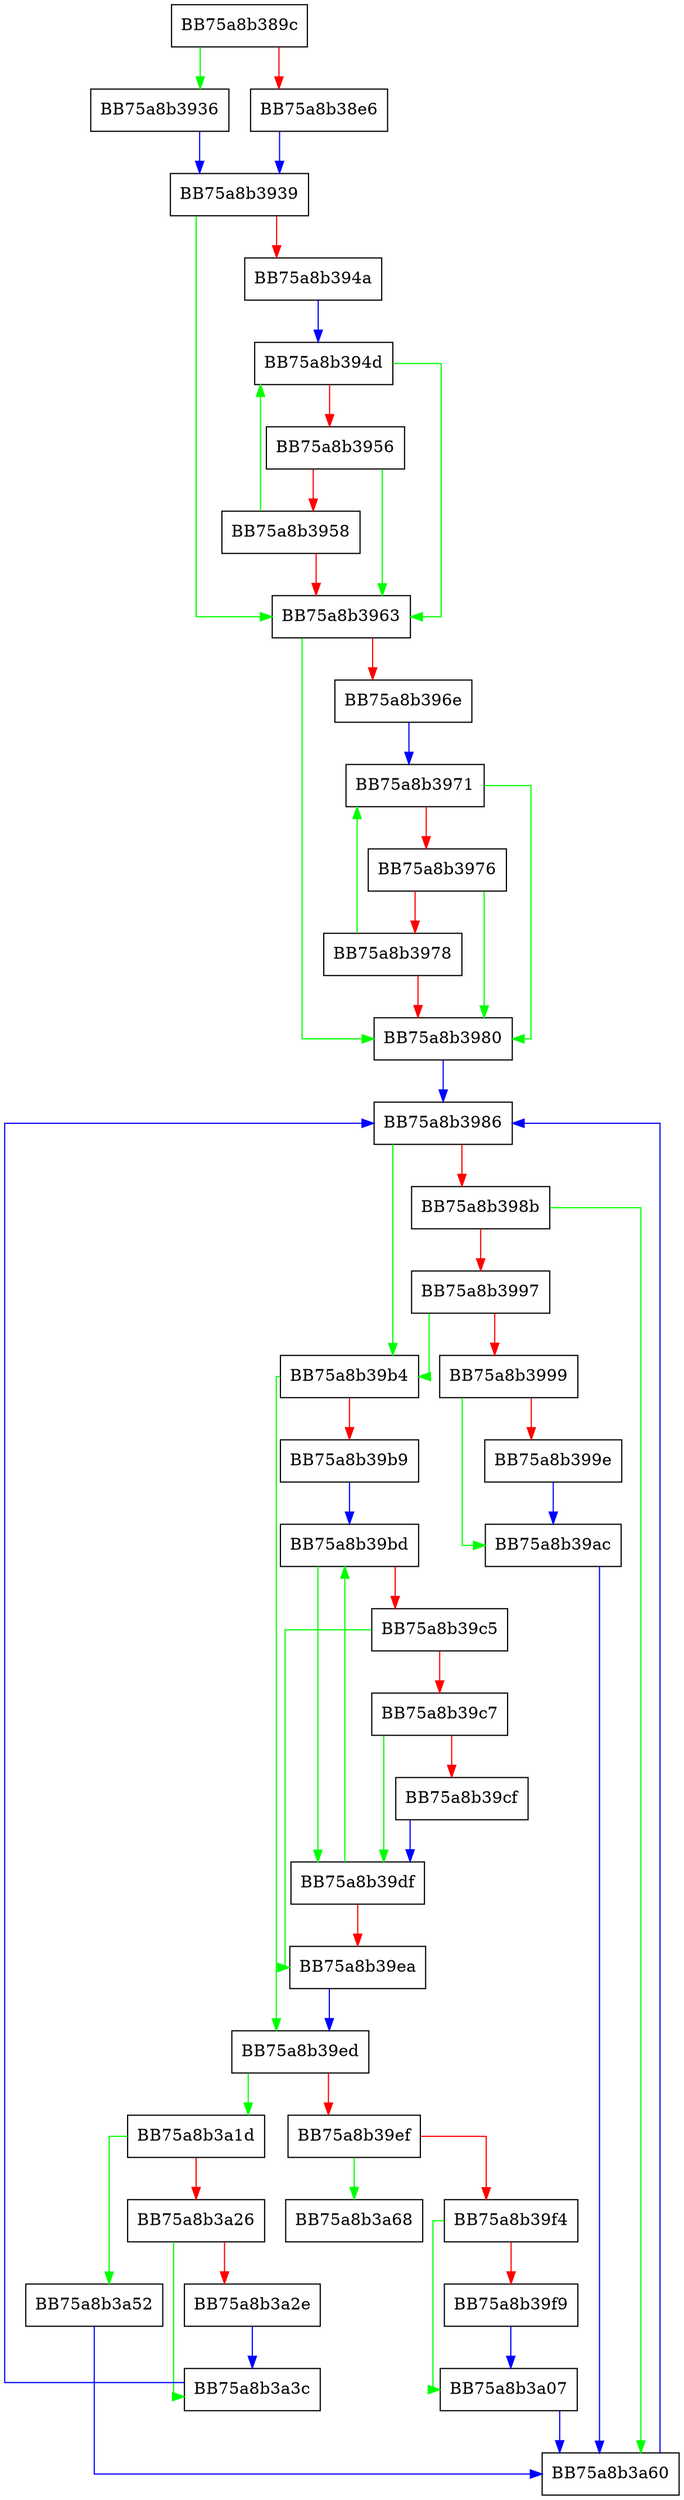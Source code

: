 digraph FUN_75a8b389c {
  node [shape="box"];
  graph [splines=ortho];
  BB75a8b389c -> BB75a8b3936 [color="green"];
  BB75a8b389c -> BB75a8b38e6 [color="red"];
  BB75a8b38e6 -> BB75a8b3939 [color="blue"];
  BB75a8b3936 -> BB75a8b3939 [color="blue"];
  BB75a8b3939 -> BB75a8b3963 [color="green"];
  BB75a8b3939 -> BB75a8b394a [color="red"];
  BB75a8b394a -> BB75a8b394d [color="blue"];
  BB75a8b394d -> BB75a8b3963 [color="green"];
  BB75a8b394d -> BB75a8b3956 [color="red"];
  BB75a8b3956 -> BB75a8b3963 [color="green"];
  BB75a8b3956 -> BB75a8b3958 [color="red"];
  BB75a8b3958 -> BB75a8b394d [color="green"];
  BB75a8b3958 -> BB75a8b3963 [color="red"];
  BB75a8b3963 -> BB75a8b3980 [color="green"];
  BB75a8b3963 -> BB75a8b396e [color="red"];
  BB75a8b396e -> BB75a8b3971 [color="blue"];
  BB75a8b3971 -> BB75a8b3980 [color="green"];
  BB75a8b3971 -> BB75a8b3976 [color="red"];
  BB75a8b3976 -> BB75a8b3980 [color="green"];
  BB75a8b3976 -> BB75a8b3978 [color="red"];
  BB75a8b3978 -> BB75a8b3971 [color="green"];
  BB75a8b3978 -> BB75a8b3980 [color="red"];
  BB75a8b3980 -> BB75a8b3986 [color="blue"];
  BB75a8b3986 -> BB75a8b39b4 [color="green"];
  BB75a8b3986 -> BB75a8b398b [color="red"];
  BB75a8b398b -> BB75a8b3a60 [color="green"];
  BB75a8b398b -> BB75a8b3997 [color="red"];
  BB75a8b3997 -> BB75a8b39b4 [color="green"];
  BB75a8b3997 -> BB75a8b3999 [color="red"];
  BB75a8b3999 -> BB75a8b39ac [color="green"];
  BB75a8b3999 -> BB75a8b399e [color="red"];
  BB75a8b399e -> BB75a8b39ac [color="blue"];
  BB75a8b39ac -> BB75a8b3a60 [color="blue"];
  BB75a8b39b4 -> BB75a8b39ed [color="green"];
  BB75a8b39b4 -> BB75a8b39b9 [color="red"];
  BB75a8b39b9 -> BB75a8b39bd [color="blue"];
  BB75a8b39bd -> BB75a8b39df [color="green"];
  BB75a8b39bd -> BB75a8b39c5 [color="red"];
  BB75a8b39c5 -> BB75a8b39ea [color="green"];
  BB75a8b39c5 -> BB75a8b39c7 [color="red"];
  BB75a8b39c7 -> BB75a8b39df [color="green"];
  BB75a8b39c7 -> BB75a8b39cf [color="red"];
  BB75a8b39cf -> BB75a8b39df [color="blue"];
  BB75a8b39df -> BB75a8b39bd [color="green"];
  BB75a8b39df -> BB75a8b39ea [color="red"];
  BB75a8b39ea -> BB75a8b39ed [color="blue"];
  BB75a8b39ed -> BB75a8b3a1d [color="green"];
  BB75a8b39ed -> BB75a8b39ef [color="red"];
  BB75a8b39ef -> BB75a8b3a68 [color="green"];
  BB75a8b39ef -> BB75a8b39f4 [color="red"];
  BB75a8b39f4 -> BB75a8b3a07 [color="green"];
  BB75a8b39f4 -> BB75a8b39f9 [color="red"];
  BB75a8b39f9 -> BB75a8b3a07 [color="blue"];
  BB75a8b3a07 -> BB75a8b3a60 [color="blue"];
  BB75a8b3a1d -> BB75a8b3a52 [color="green"];
  BB75a8b3a1d -> BB75a8b3a26 [color="red"];
  BB75a8b3a26 -> BB75a8b3a3c [color="green"];
  BB75a8b3a26 -> BB75a8b3a2e [color="red"];
  BB75a8b3a2e -> BB75a8b3a3c [color="blue"];
  BB75a8b3a3c -> BB75a8b3986 [color="blue"];
  BB75a8b3a52 -> BB75a8b3a60 [color="blue"];
  BB75a8b3a60 -> BB75a8b3986 [color="blue"];
}